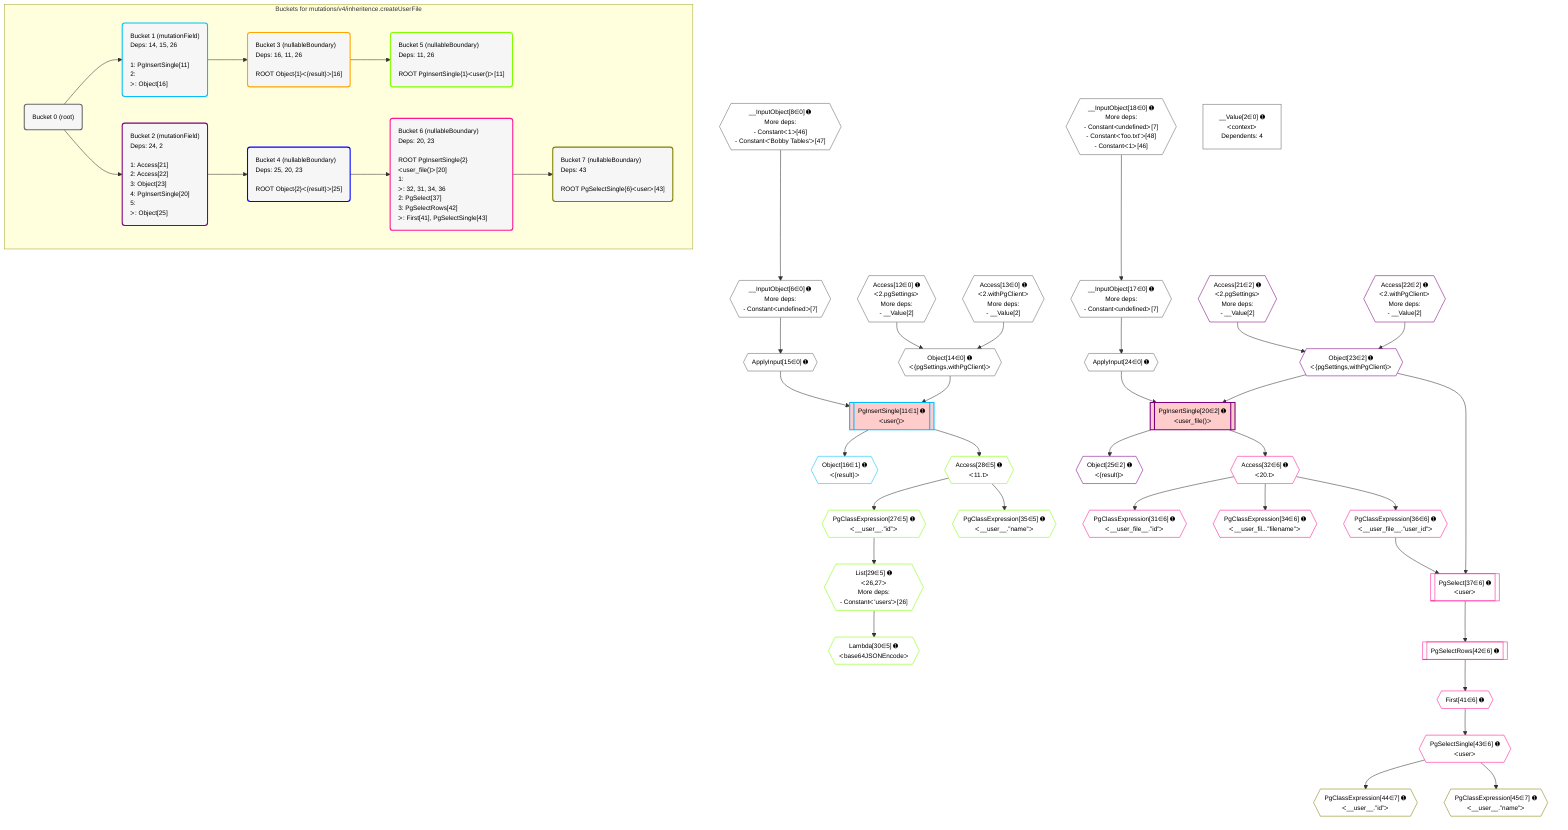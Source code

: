 %%{init: {'themeVariables': { 'fontSize': '12px'}}}%%
graph TD
    classDef path fill:#eee,stroke:#000,color:#000
    classDef plan fill:#fff,stroke-width:1px,color:#000
    classDef itemplan fill:#fff,stroke-width:2px,color:#000
    classDef unbatchedplan fill:#dff,stroke-width:1px,color:#000
    classDef sideeffectplan fill:#fcc,stroke-width:2px,color:#000
    classDef bucket fill:#f6f6f6,color:#000,stroke-width:2px,text-align:left

    subgraph "Buckets for mutations/v4/inheritence.createUserFile"
    Bucket0("Bucket 0 (root)"):::bucket
    Bucket1("Bucket 1 (mutationField)<br />Deps: 14, 15, 26<br /><br />1: PgInsertSingle[11]<br />2: <br />ᐳ: Object[16]"):::bucket
    Bucket2("Bucket 2 (mutationField)<br />Deps: 24, 2<br /><br />1: Access[21]<br />2: Access[22]<br />3: Object[23]<br />4: PgInsertSingle[20]<br />5: <br />ᐳ: Object[25]"):::bucket
    Bucket3("Bucket 3 (nullableBoundary)<br />Deps: 16, 11, 26<br /><br />ROOT Object{1}ᐸ{result}ᐳ[16]"):::bucket
    Bucket4("Bucket 4 (nullableBoundary)<br />Deps: 25, 20, 23<br /><br />ROOT Object{2}ᐸ{result}ᐳ[25]"):::bucket
    Bucket5("Bucket 5 (nullableBoundary)<br />Deps: 11, 26<br /><br />ROOT PgInsertSingle{1}ᐸuser()ᐳ[11]"):::bucket
    Bucket6("Bucket 6 (nullableBoundary)<br />Deps: 20, 23<br /><br />ROOT PgInsertSingle{2}ᐸuser_file()ᐳ[20]<br />1: <br />ᐳ: 32, 31, 34, 36<br />2: PgSelect[37]<br />3: PgSelectRows[42]<br />ᐳ: First[41], PgSelectSingle[43]"):::bucket
    Bucket7("Bucket 7 (nullableBoundary)<br />Deps: 43<br /><br />ROOT PgSelectSingle{6}ᐸuserᐳ[43]"):::bucket
    end
    Bucket0 --> Bucket1 & Bucket2
    Bucket1 --> Bucket3
    Bucket2 --> Bucket4
    Bucket3 --> Bucket5
    Bucket4 --> Bucket6
    Bucket6 --> Bucket7

    %% plan dependencies
    __InputObject18{{"__InputObject[18∈0] ➊<br />More deps:<br />- Constantᐸundefinedᐳ[7]<br />- Constantᐸ'foo.txt'ᐳ[48]<br />- Constantᐸ1ᐳ[46]"}}:::plan
    __InputObject6{{"__InputObject[6∈0] ➊<br />More deps:<br />- Constantᐸundefinedᐳ[7]"}}:::plan
    __InputObject8{{"__InputObject[8∈0] ➊<br />More deps:<br />- Constantᐸ1ᐳ[46]<br />- Constantᐸ'Bobby Tables'ᐳ[47]"}}:::plan
    __InputObject8 --> __InputObject6
    Object14{{"Object[14∈0] ➊<br />ᐸ{pgSettings,withPgClient}ᐳ"}}:::plan
    Access12{{"Access[12∈0] ➊<br />ᐸ2.pgSettingsᐳ<br />More deps:<br />- __Value[2]"}}:::plan
    Access13{{"Access[13∈0] ➊<br />ᐸ2.withPgClientᐳ<br />More deps:<br />- __Value[2]"}}:::plan
    Access12 & Access13 --> Object14
    __InputObject17{{"__InputObject[17∈0] ➊<br />More deps:<br />- Constantᐸundefinedᐳ[7]"}}:::plan
    __InputObject18 --> __InputObject17
    ApplyInput15{{"ApplyInput[15∈0] ➊"}}:::plan
    __InputObject6 --> ApplyInput15
    ApplyInput24{{"ApplyInput[24∈0] ➊"}}:::plan
    __InputObject17 --> ApplyInput24
    __Value2["__Value[2∈0] ➊<br />ᐸcontextᐳ<br />Dependents: 4"]:::plan
    PgInsertSingle11[["PgInsertSingle[11∈1] ➊<br />ᐸuser()ᐳ"]]:::sideeffectplan
    Object14 & ApplyInput15 --> PgInsertSingle11
    Object16{{"Object[16∈1] ➊<br />ᐸ{result}ᐳ"}}:::plan
    PgInsertSingle11 --> Object16
    PgInsertSingle20[["PgInsertSingle[20∈2] ➊<br />ᐸuser_file()ᐳ"]]:::sideeffectplan
    Object23{{"Object[23∈2] ➊<br />ᐸ{pgSettings,withPgClient}ᐳ"}}:::plan
    Object23 & ApplyInput24 --> PgInsertSingle20
    Access21{{"Access[21∈2] ➊<br />ᐸ2.pgSettingsᐳ<br />More deps:<br />- __Value[2]"}}:::plan
    Access22{{"Access[22∈2] ➊<br />ᐸ2.withPgClientᐳ<br />More deps:<br />- __Value[2]"}}:::plan
    Access21 & Access22 --> Object23
    Object25{{"Object[25∈2] ➊<br />ᐸ{result}ᐳ"}}:::plan
    PgInsertSingle20 --> Object25
    List29{{"List[29∈5] ➊<br />ᐸ26,27ᐳ<br />More deps:<br />- Constantᐸ'users'ᐳ[26]"}}:::plan
    PgClassExpression27{{"PgClassExpression[27∈5] ➊<br />ᐸ__user__.”id”ᐳ"}}:::plan
    PgClassExpression27 --> List29
    Access28{{"Access[28∈5] ➊<br />ᐸ11.tᐳ"}}:::plan
    Access28 --> PgClassExpression27
    PgInsertSingle11 --> Access28
    Lambda30{{"Lambda[30∈5] ➊<br />ᐸbase64JSONEncodeᐳ"}}:::plan
    List29 --> Lambda30
    PgClassExpression35{{"PgClassExpression[35∈5] ➊<br />ᐸ__user__.”name”ᐳ"}}:::plan
    Access28 --> PgClassExpression35
    PgSelect37[["PgSelect[37∈6] ➊<br />ᐸuserᐳ"]]:::plan
    PgClassExpression36{{"PgClassExpression[36∈6] ➊<br />ᐸ__user_file__.”user_id”ᐳ"}}:::plan
    Object23 & PgClassExpression36 --> PgSelect37
    PgClassExpression31{{"PgClassExpression[31∈6] ➊<br />ᐸ__user_file__.”id”ᐳ"}}:::plan
    Access32{{"Access[32∈6] ➊<br />ᐸ20.tᐳ"}}:::plan
    Access32 --> PgClassExpression31
    PgInsertSingle20 --> Access32
    PgClassExpression34{{"PgClassExpression[34∈6] ➊<br />ᐸ__user_fil...”filename”ᐳ"}}:::plan
    Access32 --> PgClassExpression34
    Access32 --> PgClassExpression36
    First41{{"First[41∈6] ➊"}}:::plan
    PgSelectRows42[["PgSelectRows[42∈6] ➊"]]:::plan
    PgSelectRows42 --> First41
    PgSelect37 --> PgSelectRows42
    PgSelectSingle43{{"PgSelectSingle[43∈6] ➊<br />ᐸuserᐳ"}}:::plan
    First41 --> PgSelectSingle43
    PgClassExpression44{{"PgClassExpression[44∈7] ➊<br />ᐸ__user__.”id”ᐳ"}}:::plan
    PgSelectSingle43 --> PgClassExpression44
    PgClassExpression45{{"PgClassExpression[45∈7] ➊<br />ᐸ__user__.”name”ᐳ"}}:::plan
    PgSelectSingle43 --> PgClassExpression45

    %% define steps
    classDef bucket0 stroke:#696969
    class Bucket0,__Value2,__InputObject6,__InputObject8,Access12,Access13,Object14,ApplyInput15,__InputObject17,__InputObject18,ApplyInput24 bucket0
    classDef bucket1 stroke:#00bfff
    class Bucket1,PgInsertSingle11,Object16 bucket1
    classDef bucket2 stroke:#7f007f
    class Bucket2,PgInsertSingle20,Access21,Access22,Object23,Object25 bucket2
    classDef bucket3 stroke:#ffa500
    class Bucket3 bucket3
    classDef bucket4 stroke:#0000ff
    class Bucket4 bucket4
    classDef bucket5 stroke:#7fff00
    class Bucket5,PgClassExpression27,Access28,List29,Lambda30,PgClassExpression35 bucket5
    classDef bucket6 stroke:#ff1493
    class Bucket6,PgClassExpression31,Access32,PgClassExpression34,PgClassExpression36,PgSelect37,First41,PgSelectRows42,PgSelectSingle43 bucket6
    classDef bucket7 stroke:#808000
    class Bucket7,PgClassExpression44,PgClassExpression45 bucket7